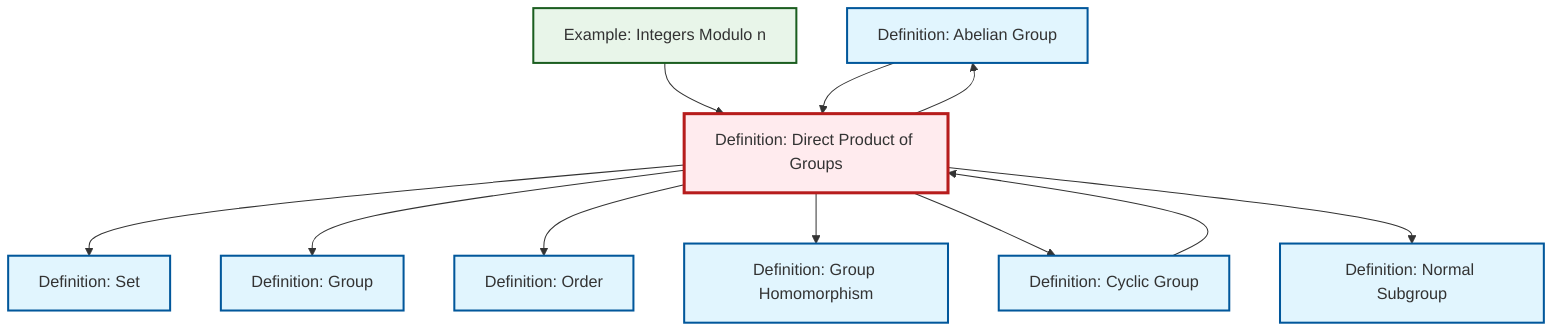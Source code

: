 graph TD
    classDef definition fill:#e1f5fe,stroke:#01579b,stroke-width:2px
    classDef theorem fill:#f3e5f5,stroke:#4a148c,stroke-width:2px
    classDef axiom fill:#fff3e0,stroke:#e65100,stroke-width:2px
    classDef example fill:#e8f5e9,stroke:#1b5e20,stroke-width:2px
    classDef current fill:#ffebee,stroke:#b71c1c,stroke-width:3px
    def-abelian-group["Definition: Abelian Group"]:::definition
    def-homomorphism["Definition: Group Homomorphism"]:::definition
    def-normal-subgroup["Definition: Normal Subgroup"]:::definition
    def-direct-product["Definition: Direct Product of Groups"]:::definition
    def-group["Definition: Group"]:::definition
    def-set["Definition: Set"]:::definition
    ex-quotient-integers-mod-n["Example: Integers Modulo n"]:::example
    def-cyclic-group["Definition: Cyclic Group"]:::definition
    def-order["Definition: Order"]:::definition
    def-direct-product --> def-set
    def-direct-product --> def-group
    ex-quotient-integers-mod-n --> def-direct-product
    def-abelian-group --> def-direct-product
    def-cyclic-group --> def-direct-product
    def-direct-product --> def-abelian-group
    def-direct-product --> def-order
    def-direct-product --> def-homomorphism
    def-direct-product --> def-cyclic-group
    def-direct-product --> def-normal-subgroup
    class def-direct-product current